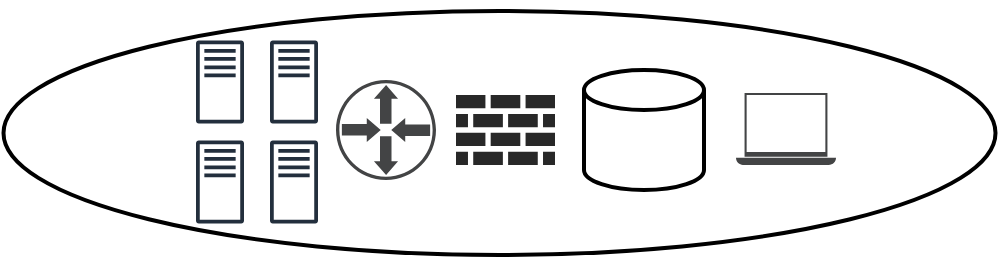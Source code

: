 <mxfile version="24.6.3" type="github">
  <diagram name="Страница — 1" id="ugy7VfHNkBleF3peXNF8">
    <mxGraphModel dx="1228" dy="732" grid="1" gridSize="10" guides="1" tooltips="1" connect="1" arrows="1" fold="1" page="1" pageScale="1" pageWidth="827" pageHeight="1169" math="0" shadow="0">
      <root>
        <mxCell id="0" />
        <mxCell id="1" parent="0" />
        <object label="" id="hCHluo2798_iAQItsM5X-23">
          <mxCell style="strokeWidth=2;html=1;shape=mxgraph.flowchart.start_1;whiteSpace=wrap;" vertex="1" parent="1">
            <mxGeometry x="123.75" y="58.5" width="496" height="122" as="geometry" />
          </mxCell>
        </object>
        <mxCell id="hCHluo2798_iAQItsM5X-13" value="" style="sketch=0;pointerEvents=1;shadow=0;dashed=0;html=1;strokeColor=none;fillColor=#434445;aspect=fixed;labelPosition=center;verticalLabelPosition=bottom;verticalAlign=top;align=center;outlineConnect=0;shape=mxgraph.vvd.physical_upstream_router;" vertex="1" parent="1">
          <mxGeometry x="290" y="93" width="50" height="50" as="geometry" />
        </mxCell>
        <mxCell id="hCHluo2798_iAQItsM5X-17" value="" style="verticalLabelPosition=bottom;sketch=0;html=1;fillColor=#282828;strokeColor=none;verticalAlign=top;pointerEvents=1;align=center;shape=mxgraph.cisco_safe.security_icons.firewall;" vertex="1" parent="1">
          <mxGeometry x="350" y="100.5" width="49.5" height="35" as="geometry" />
        </mxCell>
        <mxCell id="hCHluo2798_iAQItsM5X-19" value="" style="sketch=0;pointerEvents=1;shadow=0;dashed=0;html=1;strokeColor=none;fillColor=#434445;aspect=fixed;labelPosition=center;verticalLabelPosition=bottom;verticalAlign=top;align=center;outlineConnect=0;shape=mxgraph.vvd.laptop;" vertex="1" parent="1">
          <mxGeometry x="490" y="99.5" width="50" height="36" as="geometry" />
        </mxCell>
        <object label="" id="hCHluo2798_iAQItsM5X-21">
          <mxCell style="strokeWidth=2;html=1;shape=mxgraph.flowchart.database;whiteSpace=wrap;" vertex="1" parent="1">
            <mxGeometry x="414" y="88" width="60" height="60" as="geometry" />
          </mxCell>
        </object>
        <mxCell id="hCHluo2798_iAQItsM5X-5" value="" style="sketch=0;outlineConnect=0;fontColor=#232F3E;gradientColor=none;fillColor=#232F3D;strokeColor=none;dashed=0;verticalLabelPosition=bottom;verticalAlign=top;align=center;html=1;fontSize=12;fontStyle=0;aspect=fixed;pointerEvents=1;shape=mxgraph.aws4.traditional_server;" vertex="1" parent="1">
          <mxGeometry x="220" y="53.5" width="24" height="81" as="geometry" />
        </mxCell>
        <mxCell id="hCHluo2798_iAQItsM5X-6" value="" style="sketch=0;outlineConnect=0;fontColor=#232F3E;gradientColor=none;fillColor=#232F3D;strokeColor=none;dashed=0;verticalLabelPosition=bottom;verticalAlign=top;align=center;html=1;fontSize=12;fontStyle=0;aspect=fixed;pointerEvents=1;shape=mxgraph.aws4.traditional_server;" vertex="1" parent="1">
          <mxGeometry x="257" y="53.5" width="24" height="81" as="geometry" />
        </mxCell>
        <mxCell id="hCHluo2798_iAQItsM5X-9" value="" style="sketch=0;outlineConnect=0;fontColor=#232F3E;gradientColor=none;fillColor=#232F3D;strokeColor=none;dashed=0;verticalLabelPosition=bottom;verticalAlign=top;align=center;html=1;fontSize=12;fontStyle=0;aspect=fixed;pointerEvents=1;shape=mxgraph.aws4.traditional_server;" vertex="1" parent="1">
          <mxGeometry x="220" y="103.5" width="24" height="81" as="geometry" />
        </mxCell>
        <mxCell id="hCHluo2798_iAQItsM5X-12" value="" style="sketch=0;outlineConnect=0;fontColor=#232F3E;gradientColor=none;fillColor=#232F3D;strokeColor=none;dashed=0;verticalLabelPosition=bottom;verticalAlign=top;align=center;html=1;fontSize=12;fontStyle=0;aspect=fixed;pointerEvents=1;shape=mxgraph.aws4.traditional_server;" vertex="1" parent="1">
          <mxGeometry x="257" y="103.5" width="24" height="81" as="geometry" />
        </mxCell>
      </root>
    </mxGraphModel>
  </diagram>
</mxfile>
